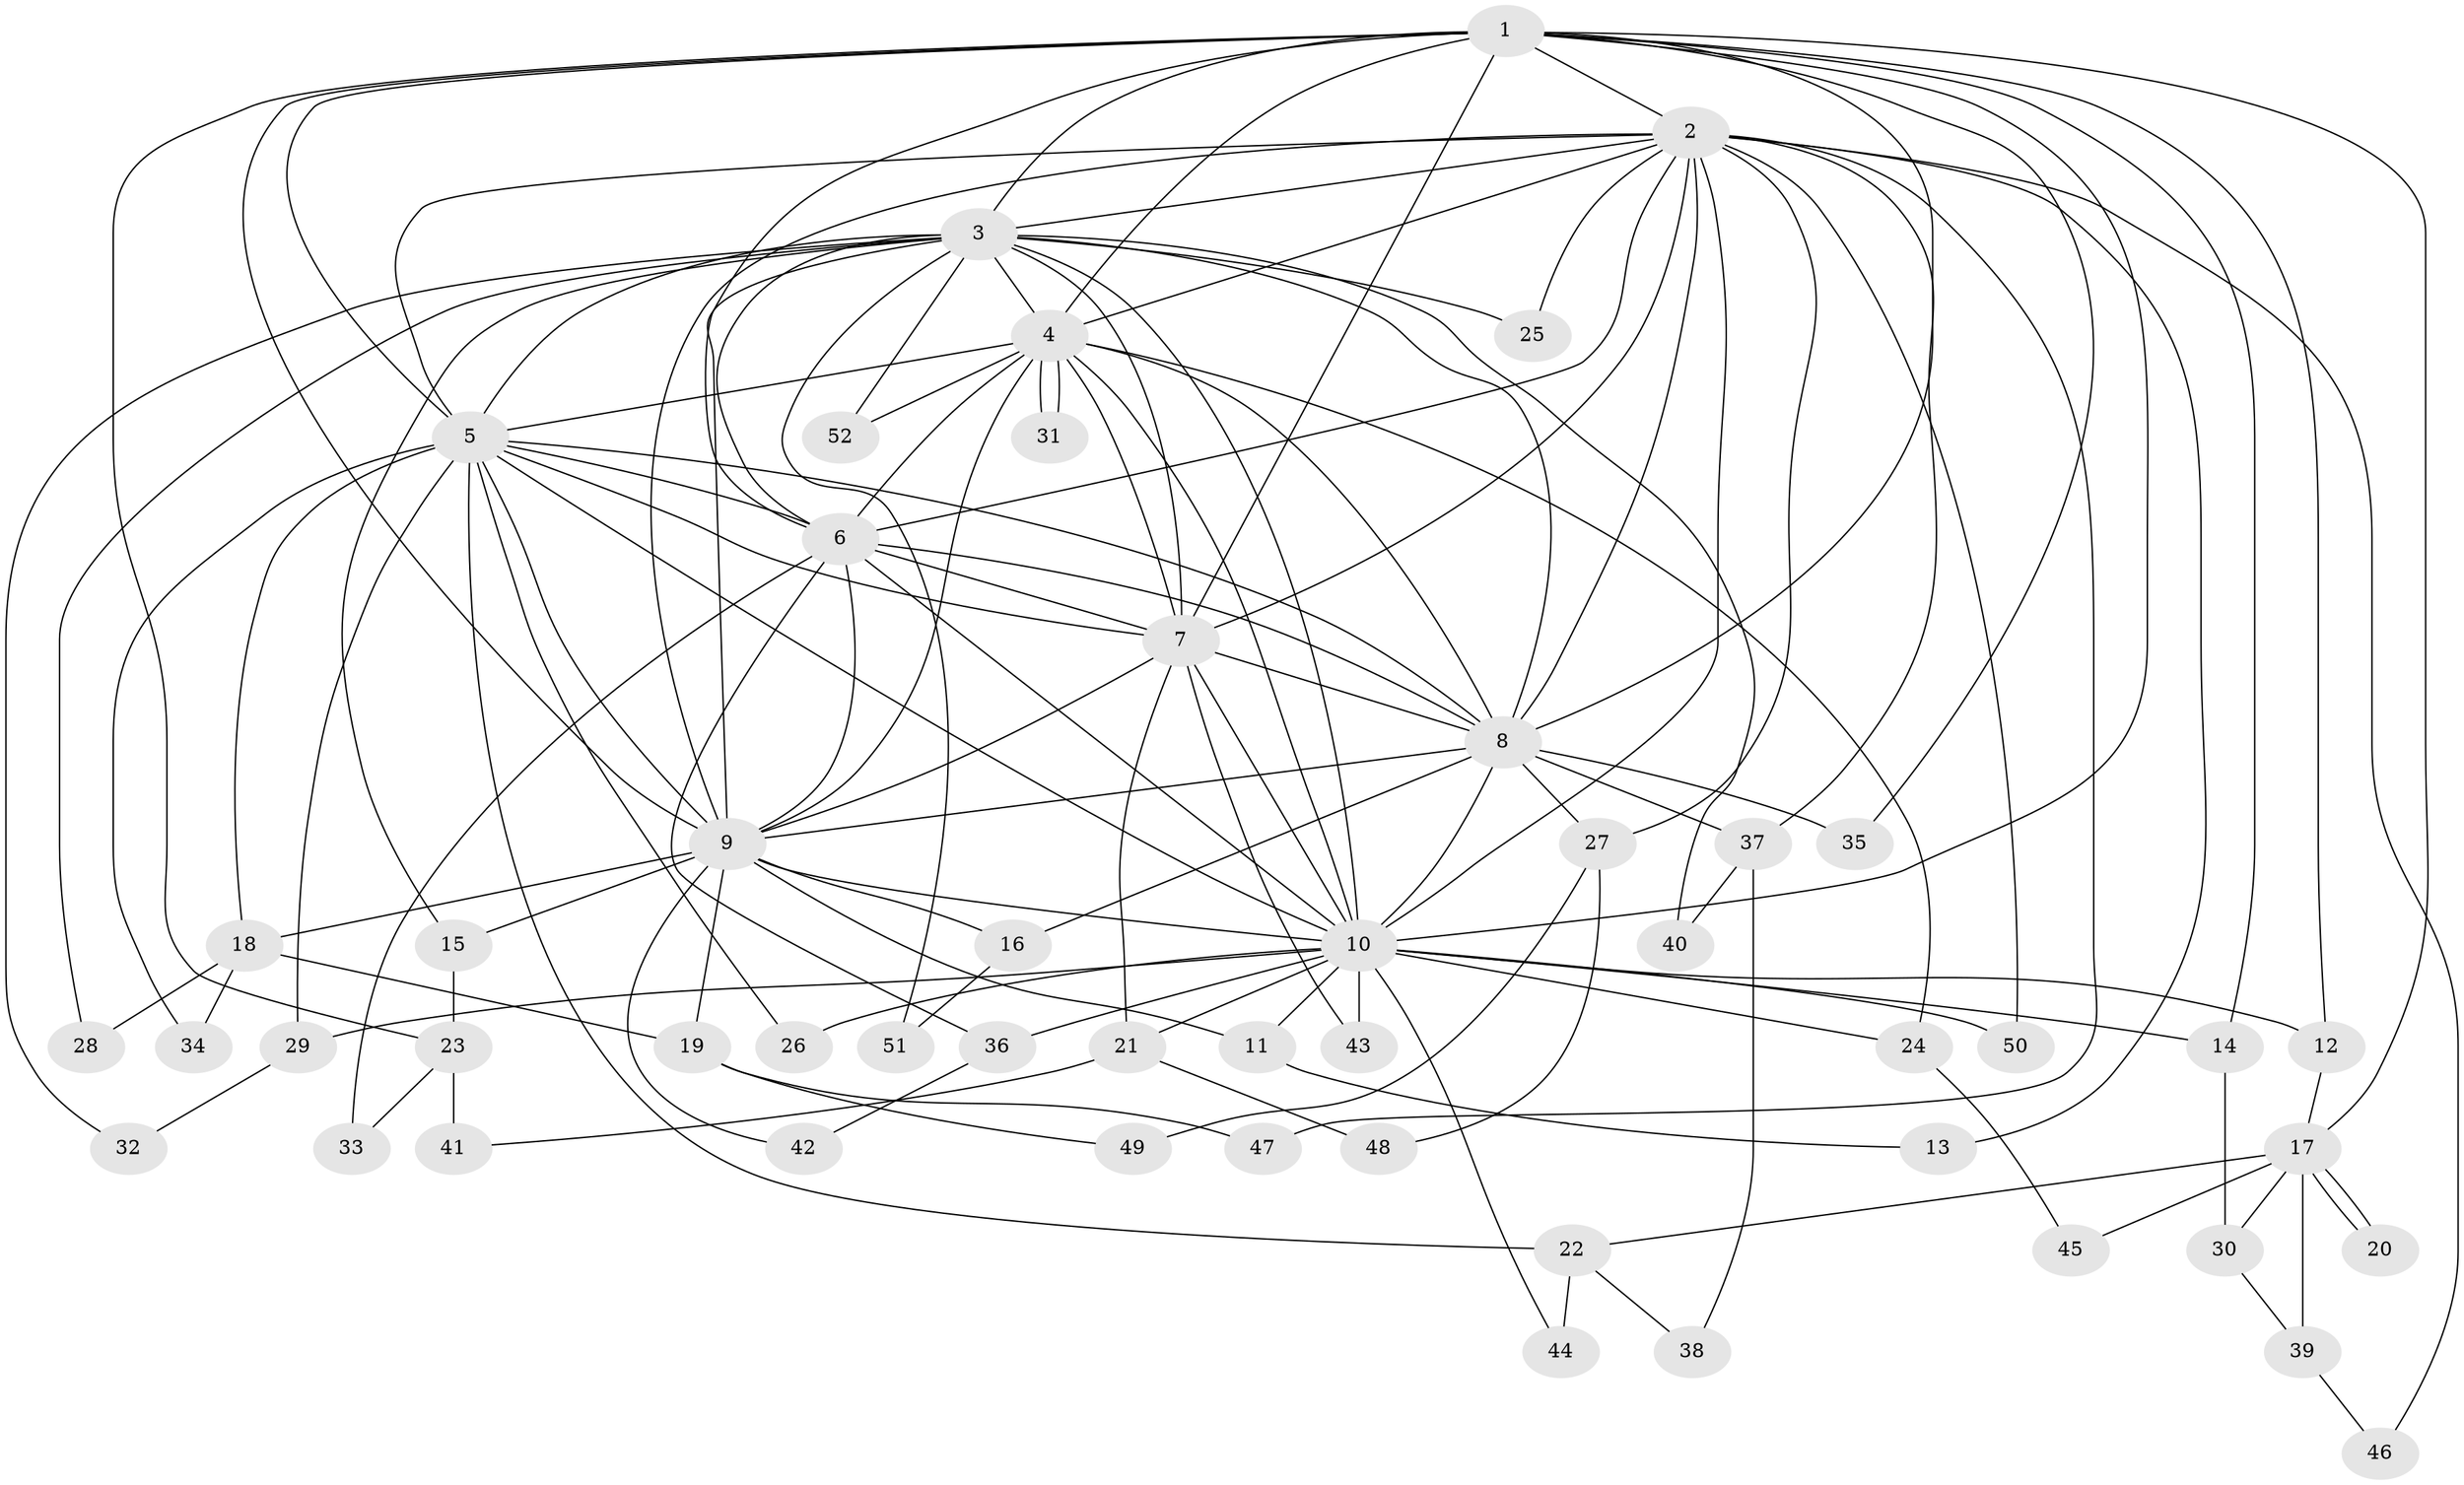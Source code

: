 // coarse degree distribution, {11: 0.08823529411764706, 15: 0.058823529411764705, 12: 0.029411764705882353, 13: 0.029411764705882353, 3: 0.14705882352941177, 2: 0.4411764705882353, 5: 0.029411764705882353, 6: 0.029411764705882353, 4: 0.14705882352941177}
// Generated by graph-tools (version 1.1) at 2025/23/03/03/25 07:23:38]
// undirected, 52 vertices, 129 edges
graph export_dot {
graph [start="1"]
  node [color=gray90,style=filled];
  1;
  2;
  3;
  4;
  5;
  6;
  7;
  8;
  9;
  10;
  11;
  12;
  13;
  14;
  15;
  16;
  17;
  18;
  19;
  20;
  21;
  22;
  23;
  24;
  25;
  26;
  27;
  28;
  29;
  30;
  31;
  32;
  33;
  34;
  35;
  36;
  37;
  38;
  39;
  40;
  41;
  42;
  43;
  44;
  45;
  46;
  47;
  48;
  49;
  50;
  51;
  52;
  1 -- 2;
  1 -- 3;
  1 -- 4;
  1 -- 5;
  1 -- 6;
  1 -- 7;
  1 -- 8;
  1 -- 9;
  1 -- 10;
  1 -- 12;
  1 -- 14;
  1 -- 17;
  1 -- 23;
  1 -- 35;
  2 -- 3;
  2 -- 4;
  2 -- 5;
  2 -- 6;
  2 -- 7;
  2 -- 8;
  2 -- 9;
  2 -- 10;
  2 -- 13;
  2 -- 25;
  2 -- 27;
  2 -- 37;
  2 -- 46;
  2 -- 47;
  2 -- 50;
  3 -- 4;
  3 -- 5;
  3 -- 6;
  3 -- 7;
  3 -- 8;
  3 -- 9;
  3 -- 10;
  3 -- 15;
  3 -- 25;
  3 -- 28;
  3 -- 32;
  3 -- 40;
  3 -- 51;
  3 -- 52;
  4 -- 5;
  4 -- 6;
  4 -- 7;
  4 -- 8;
  4 -- 9;
  4 -- 10;
  4 -- 24;
  4 -- 31;
  4 -- 31;
  4 -- 52;
  5 -- 6;
  5 -- 7;
  5 -- 8;
  5 -- 9;
  5 -- 10;
  5 -- 18;
  5 -- 22;
  5 -- 26;
  5 -- 29;
  5 -- 34;
  6 -- 7;
  6 -- 8;
  6 -- 9;
  6 -- 10;
  6 -- 33;
  6 -- 36;
  7 -- 8;
  7 -- 9;
  7 -- 10;
  7 -- 21;
  7 -- 43;
  8 -- 9;
  8 -- 10;
  8 -- 16;
  8 -- 27;
  8 -- 35;
  8 -- 37;
  9 -- 10;
  9 -- 11;
  9 -- 15;
  9 -- 16;
  9 -- 18;
  9 -- 19;
  9 -- 42;
  10 -- 11;
  10 -- 12;
  10 -- 14;
  10 -- 21;
  10 -- 24;
  10 -- 26;
  10 -- 29;
  10 -- 36;
  10 -- 43;
  10 -- 44;
  10 -- 50;
  11 -- 13;
  12 -- 17;
  14 -- 30;
  15 -- 23;
  16 -- 51;
  17 -- 20;
  17 -- 20;
  17 -- 22;
  17 -- 30;
  17 -- 39;
  17 -- 45;
  18 -- 19;
  18 -- 28;
  18 -- 34;
  19 -- 47;
  19 -- 49;
  21 -- 41;
  21 -- 48;
  22 -- 38;
  22 -- 44;
  23 -- 33;
  23 -- 41;
  24 -- 45;
  27 -- 48;
  27 -- 49;
  29 -- 32;
  30 -- 39;
  36 -- 42;
  37 -- 38;
  37 -- 40;
  39 -- 46;
}
